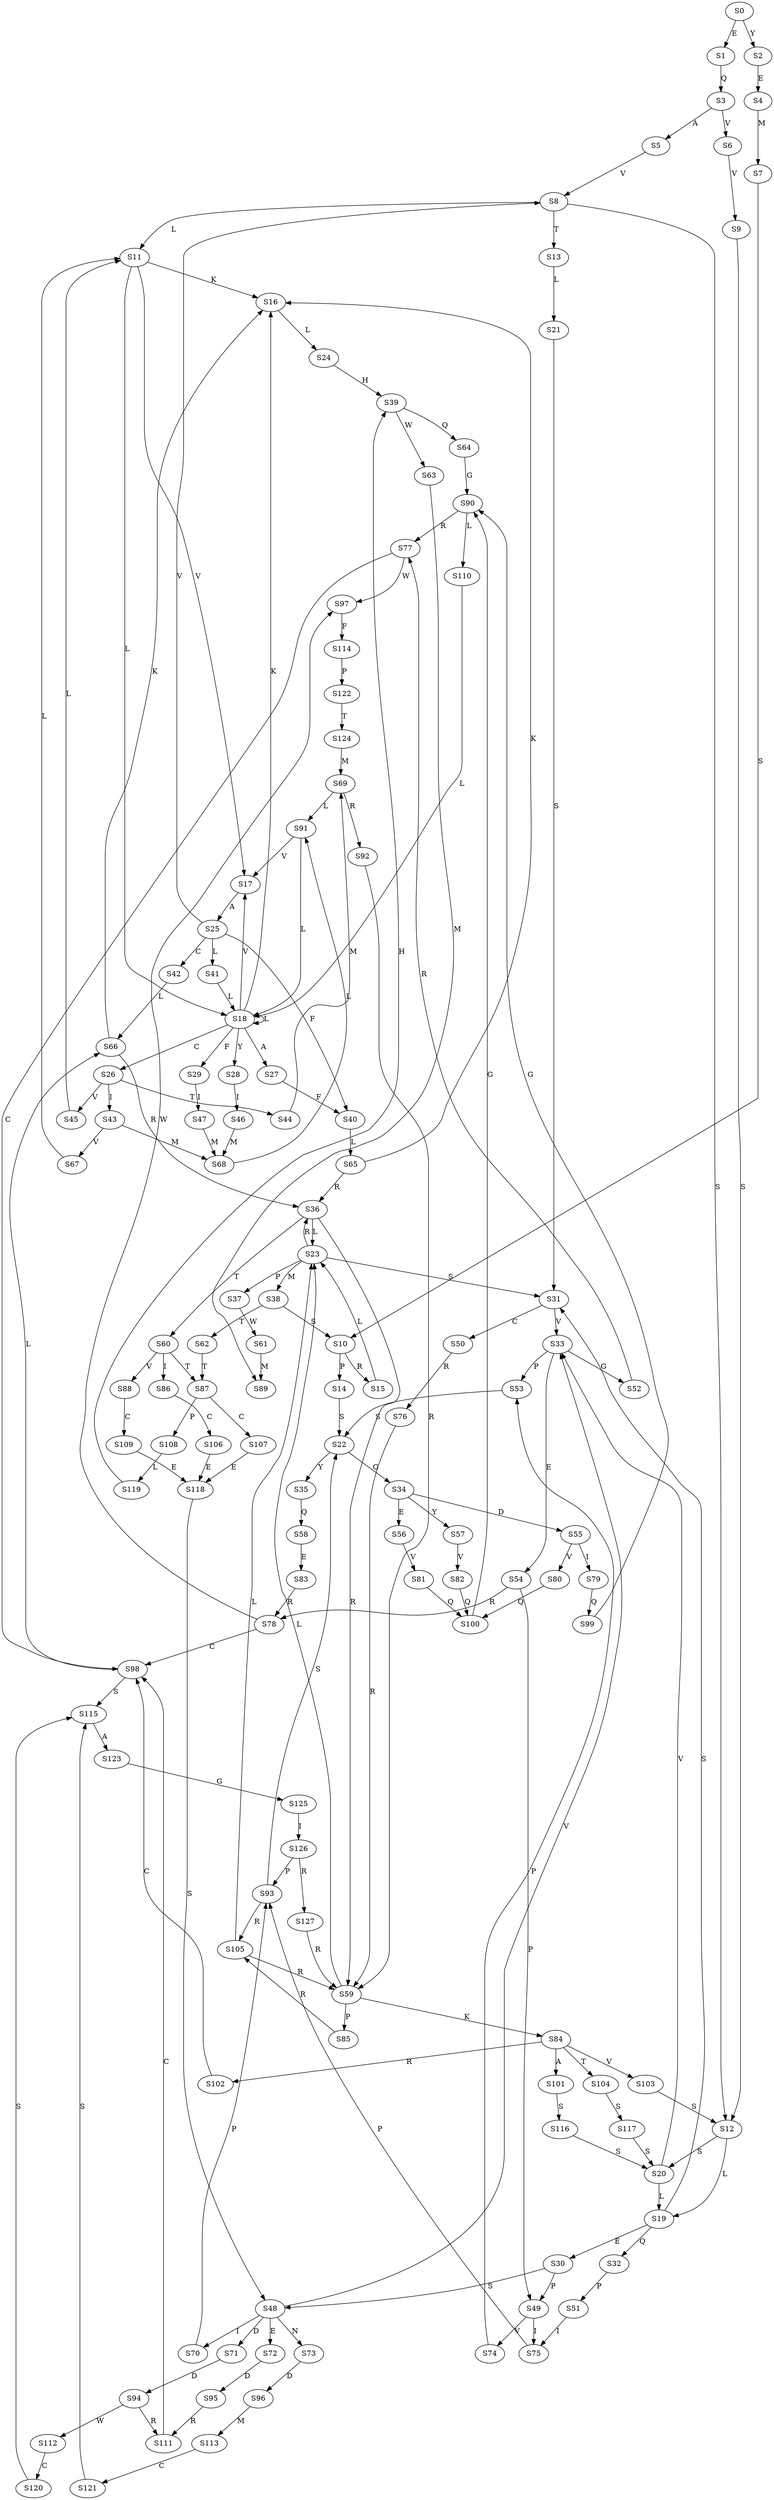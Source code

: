 strict digraph  {
	S0 -> S1 [ label = E ];
	S0 -> S2 [ label = Y ];
	S1 -> S3 [ label = Q ];
	S2 -> S4 [ label = E ];
	S3 -> S5 [ label = A ];
	S3 -> S6 [ label = V ];
	S4 -> S7 [ label = M ];
	S5 -> S8 [ label = V ];
	S6 -> S9 [ label = V ];
	S7 -> S10 [ label = S ];
	S8 -> S11 [ label = L ];
	S8 -> S12 [ label = S ];
	S8 -> S13 [ label = T ];
	S9 -> S12 [ label = S ];
	S10 -> S14 [ label = P ];
	S10 -> S15 [ label = R ];
	S11 -> S16 [ label = K ];
	S11 -> S17 [ label = V ];
	S11 -> S18 [ label = L ];
	S12 -> S19 [ label = L ];
	S12 -> S20 [ label = S ];
	S13 -> S21 [ label = L ];
	S14 -> S22 [ label = S ];
	S15 -> S23 [ label = L ];
	S16 -> S24 [ label = L ];
	S17 -> S25 [ label = A ];
	S18 -> S26 [ label = C ];
	S18 -> S18 [ label = L ];
	S18 -> S16 [ label = K ];
	S18 -> S27 [ label = A ];
	S18 -> S28 [ label = Y ];
	S18 -> S29 [ label = F ];
	S18 -> S17 [ label = V ];
	S19 -> S30 [ label = E ];
	S19 -> S31 [ label = S ];
	S19 -> S32 [ label = Q ];
	S20 -> S19 [ label = L ];
	S20 -> S33 [ label = V ];
	S21 -> S31 [ label = S ];
	S22 -> S34 [ label = G ];
	S22 -> S35 [ label = Y ];
	S23 -> S36 [ label = R ];
	S23 -> S31 [ label = S ];
	S23 -> S37 [ label = P ];
	S23 -> S38 [ label = M ];
	S24 -> S39 [ label = H ];
	S25 -> S8 [ label = V ];
	S25 -> S40 [ label = F ];
	S25 -> S41 [ label = L ];
	S25 -> S42 [ label = C ];
	S26 -> S43 [ label = I ];
	S26 -> S44 [ label = T ];
	S26 -> S45 [ label = V ];
	S27 -> S40 [ label = F ];
	S28 -> S46 [ label = I ];
	S29 -> S47 [ label = I ];
	S30 -> S48 [ label = S ];
	S30 -> S49 [ label = P ];
	S31 -> S33 [ label = V ];
	S31 -> S50 [ label = C ];
	S32 -> S51 [ label = P ];
	S33 -> S52 [ label = G ];
	S33 -> S53 [ label = P ];
	S33 -> S54 [ label = E ];
	S34 -> S55 [ label = D ];
	S34 -> S56 [ label = E ];
	S34 -> S57 [ label = Y ];
	S35 -> S58 [ label = Q ];
	S36 -> S59 [ label = R ];
	S36 -> S60 [ label = T ];
	S36 -> S23 [ label = L ];
	S37 -> S61 [ label = W ];
	S38 -> S10 [ label = S ];
	S38 -> S62 [ label = T ];
	S39 -> S63 [ label = W ];
	S39 -> S64 [ label = Q ];
	S40 -> S65 [ label = L ];
	S41 -> S18 [ label = L ];
	S42 -> S66 [ label = L ];
	S43 -> S67 [ label = V ];
	S43 -> S68 [ label = M ];
	S44 -> S69 [ label = M ];
	S45 -> S11 [ label = L ];
	S46 -> S68 [ label = M ];
	S47 -> S68 [ label = M ];
	S48 -> S70 [ label = I ];
	S48 -> S71 [ label = D ];
	S48 -> S72 [ label = E ];
	S48 -> S33 [ label = V ];
	S48 -> S73 [ label = N ];
	S49 -> S74 [ label = V ];
	S49 -> S75 [ label = I ];
	S50 -> S76 [ label = R ];
	S51 -> S75 [ label = I ];
	S52 -> S77 [ label = R ];
	S53 -> S22 [ label = S ];
	S54 -> S78 [ label = R ];
	S54 -> S49 [ label = P ];
	S55 -> S79 [ label = I ];
	S55 -> S80 [ label = V ];
	S56 -> S81 [ label = V ];
	S57 -> S82 [ label = V ];
	S58 -> S83 [ label = E ];
	S59 -> S84 [ label = K ];
	S59 -> S23 [ label = L ];
	S59 -> S85 [ label = P ];
	S60 -> S86 [ label = I ];
	S60 -> S87 [ label = T ];
	S60 -> S88 [ label = V ];
	S61 -> S89 [ label = M ];
	S62 -> S87 [ label = T ];
	S63 -> S89 [ label = M ];
	S64 -> S90 [ label = G ];
	S65 -> S36 [ label = R ];
	S65 -> S16 [ label = K ];
	S66 -> S36 [ label = R ];
	S66 -> S16 [ label = K ];
	S67 -> S11 [ label = L ];
	S68 -> S91 [ label = L ];
	S69 -> S92 [ label = R ];
	S69 -> S91 [ label = L ];
	S70 -> S93 [ label = P ];
	S71 -> S94 [ label = D ];
	S72 -> S95 [ label = D ];
	S73 -> S96 [ label = D ];
	S74 -> S53 [ label = P ];
	S75 -> S93 [ label = P ];
	S76 -> S59 [ label = R ];
	S77 -> S97 [ label = W ];
	S77 -> S98 [ label = C ];
	S78 -> S97 [ label = W ];
	S78 -> S98 [ label = C ];
	S79 -> S99 [ label = Q ];
	S80 -> S100 [ label = Q ];
	S81 -> S100 [ label = Q ];
	S82 -> S100 [ label = Q ];
	S83 -> S78 [ label = R ];
	S84 -> S101 [ label = A ];
	S84 -> S102 [ label = R ];
	S84 -> S103 [ label = V ];
	S84 -> S104 [ label = T ];
	S85 -> S105 [ label = R ];
	S86 -> S106 [ label = C ];
	S87 -> S107 [ label = C ];
	S87 -> S108 [ label = P ];
	S88 -> S109 [ label = C ];
	S90 -> S110 [ label = L ];
	S90 -> S77 [ label = R ];
	S91 -> S17 [ label = V ];
	S91 -> S18 [ label = L ];
	S92 -> S59 [ label = R ];
	S93 -> S22 [ label = S ];
	S93 -> S105 [ label = R ];
	S94 -> S111 [ label = R ];
	S94 -> S112 [ label = W ];
	S95 -> S111 [ label = R ];
	S96 -> S113 [ label = M ];
	S97 -> S114 [ label = F ];
	S98 -> S115 [ label = S ];
	S98 -> S66 [ label = L ];
	S99 -> S90 [ label = G ];
	S100 -> S90 [ label = G ];
	S101 -> S116 [ label = S ];
	S102 -> S98 [ label = C ];
	S103 -> S12 [ label = S ];
	S104 -> S117 [ label = S ];
	S105 -> S23 [ label = L ];
	S105 -> S59 [ label = R ];
	S106 -> S118 [ label = E ];
	S107 -> S118 [ label = E ];
	S108 -> S119 [ label = L ];
	S109 -> S118 [ label = E ];
	S110 -> S18 [ label = L ];
	S111 -> S98 [ label = C ];
	S112 -> S120 [ label = C ];
	S113 -> S121 [ label = C ];
	S114 -> S122 [ label = P ];
	S115 -> S123 [ label = A ];
	S116 -> S20 [ label = S ];
	S117 -> S20 [ label = S ];
	S118 -> S48 [ label = S ];
	S119 -> S39 [ label = H ];
	S120 -> S115 [ label = S ];
	S121 -> S115 [ label = S ];
	S122 -> S124 [ label = T ];
	S123 -> S125 [ label = G ];
	S124 -> S69 [ label = M ];
	S125 -> S126 [ label = I ];
	S126 -> S93 [ label = P ];
	S126 -> S127 [ label = R ];
	S127 -> S59 [ label = R ];
}
